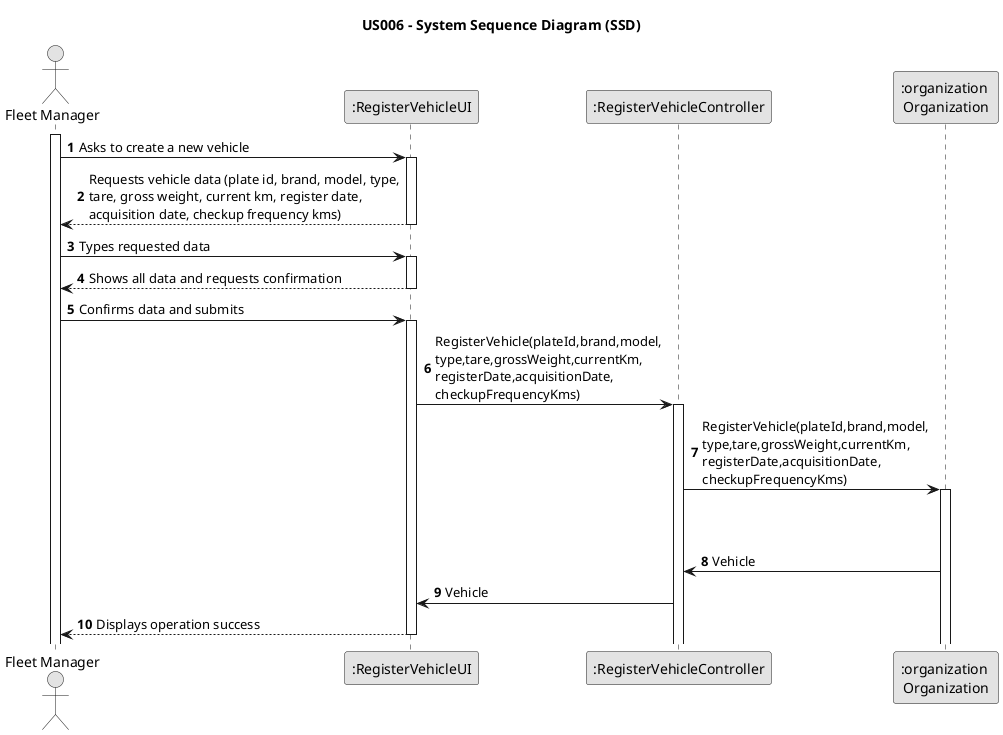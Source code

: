 @startuml
skinparam monochrome true
skinparam packageStyle rectangle
skinparam shadowing false

title US006 - System Sequence Diagram (SSD)

autonumber

actor "Fleet Manager" as Employee
participant ":RegisterVehicleUI" as System
participant ":RegisterVehicleController" as CTRL
participant ":organization \nOrganization" as ORG

activate Employee

    Employee -> System : Asks to create a new vehicle
    activate System

System --> Employee : Requests vehicle data (plate id, brand, model, type,\ntare, gross weight, current km, register date,\nacquisition date, checkup frequency kms)
    deactivate System


    Employee -> System : Types requested data
    activate System

        System --> Employee : Shows all data and requests confirmation
    deactivate System

    Employee -> System : Confirms data and submits
    activate System
        System->CTRL :RegisterVehicle(plateId,brand,model,\ntype,tare,grossWeight,currentKm,\nregisterDate,acquisitionDate,\ncheckupFrequencyKms)
        activate CTRL
            CTRL->ORG :RegisterVehicle(plateId,brand,model,\ntype,tare,grossWeight,currentKm,\nregisterDate,acquisitionDate,\ncheckupFrequencyKms)
            |||
            |||
            activate ORG
            ORG->CTRL:Vehicle
            CTRL->System: Vehicle
        System --> Employee : Displays operation success
    deactivate System



@enduml